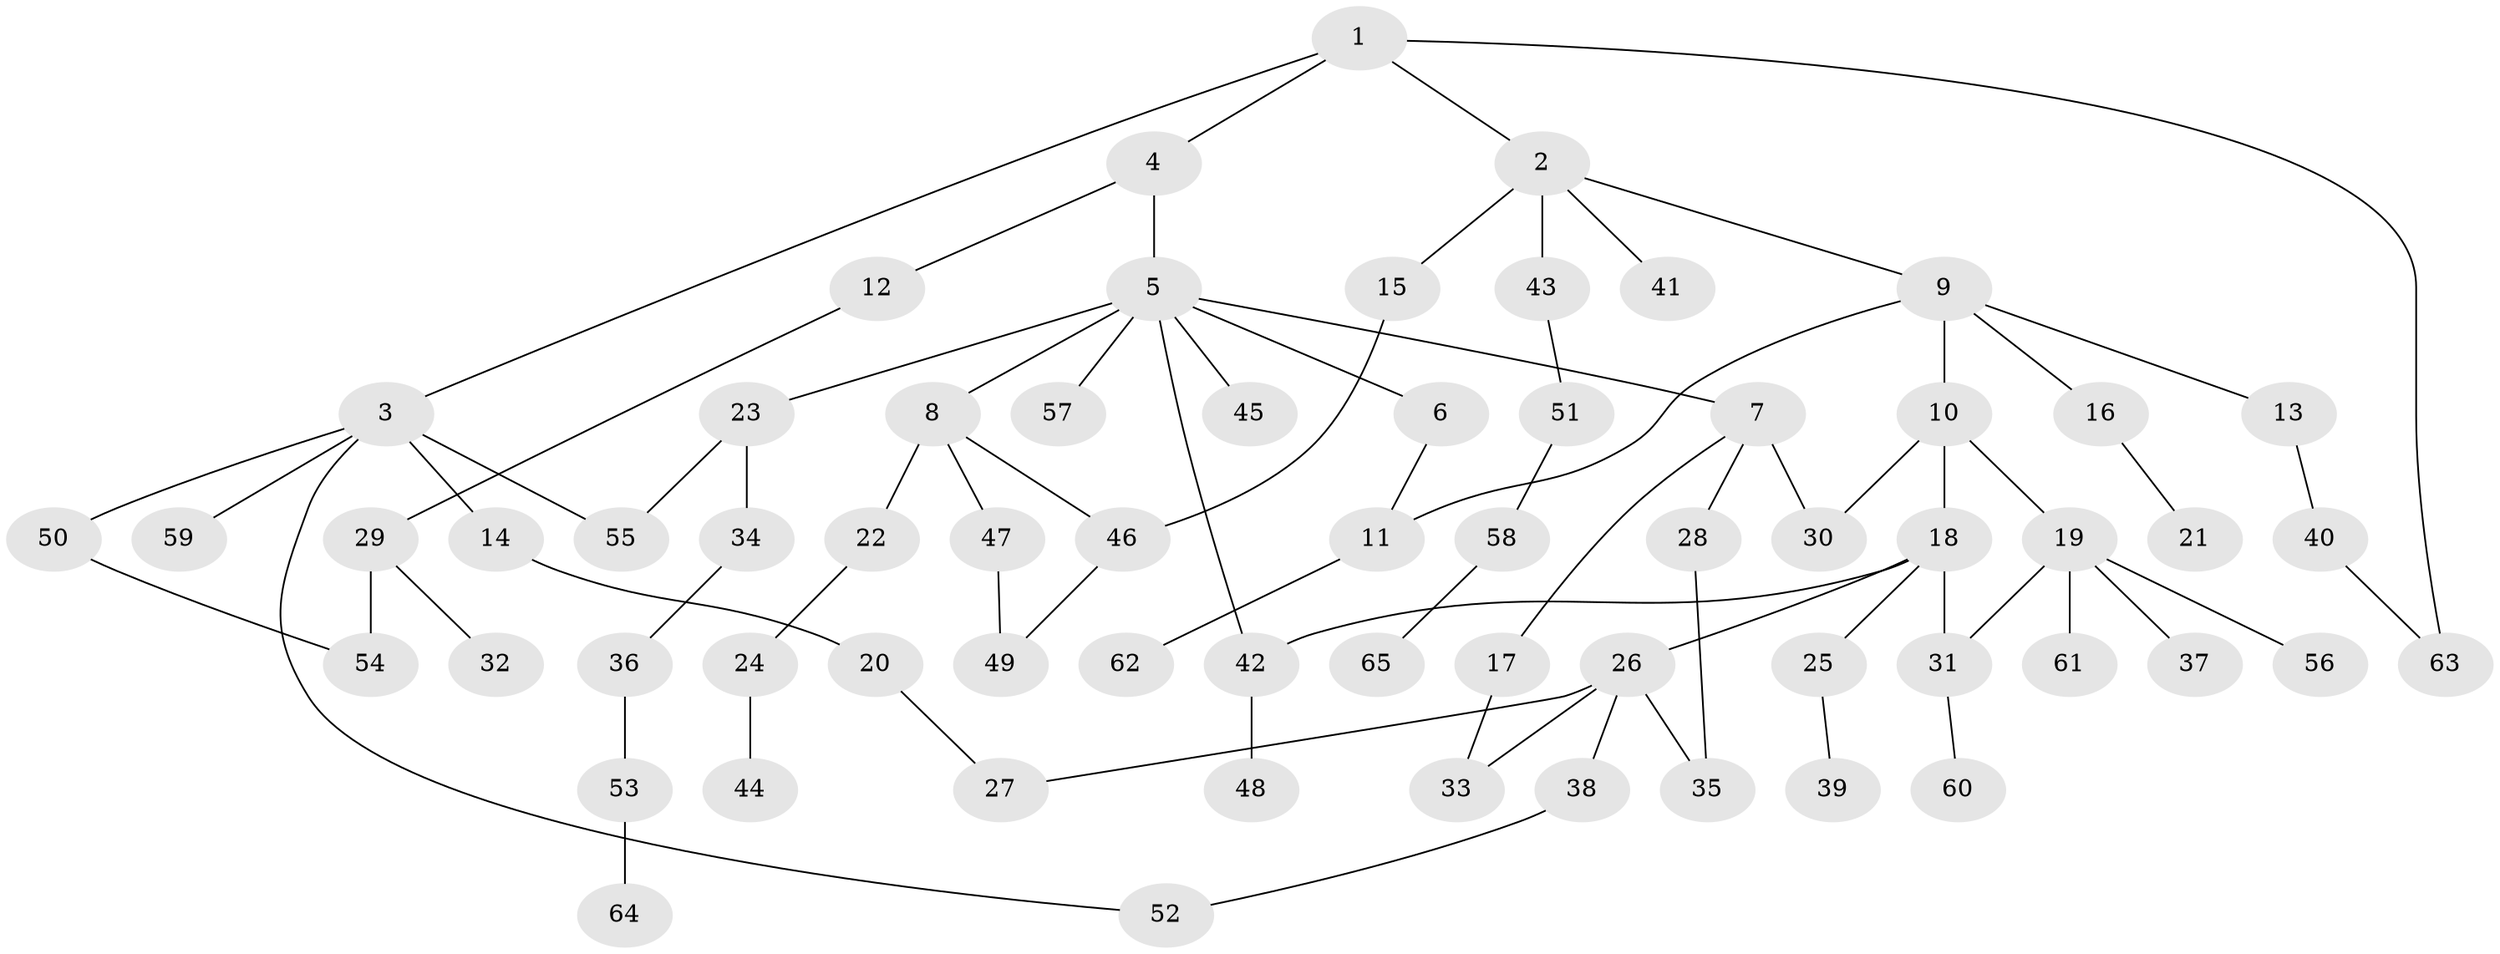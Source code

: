 // coarse degree distribution, {4: 0.10256410256410256, 5: 0.07692307692307693, 3: 0.10256410256410256, 7: 0.02564102564102564, 2: 0.41025641025641024, 8: 0.02564102564102564, 1: 0.2564102564102564}
// Generated by graph-tools (version 1.1) at 2025/23/03/03/25 07:23:32]
// undirected, 65 vertices, 77 edges
graph export_dot {
graph [start="1"]
  node [color=gray90,style=filled];
  1;
  2;
  3;
  4;
  5;
  6;
  7;
  8;
  9;
  10;
  11;
  12;
  13;
  14;
  15;
  16;
  17;
  18;
  19;
  20;
  21;
  22;
  23;
  24;
  25;
  26;
  27;
  28;
  29;
  30;
  31;
  32;
  33;
  34;
  35;
  36;
  37;
  38;
  39;
  40;
  41;
  42;
  43;
  44;
  45;
  46;
  47;
  48;
  49;
  50;
  51;
  52;
  53;
  54;
  55;
  56;
  57;
  58;
  59;
  60;
  61;
  62;
  63;
  64;
  65;
  1 -- 2;
  1 -- 3;
  1 -- 4;
  1 -- 63;
  2 -- 9;
  2 -- 15;
  2 -- 41;
  2 -- 43;
  3 -- 14;
  3 -- 50;
  3 -- 52;
  3 -- 59;
  3 -- 55;
  4 -- 5;
  4 -- 12;
  5 -- 6;
  5 -- 7;
  5 -- 8;
  5 -- 23;
  5 -- 45;
  5 -- 57;
  5 -- 42;
  6 -- 11;
  7 -- 17;
  7 -- 28;
  7 -- 30;
  8 -- 22;
  8 -- 47;
  8 -- 46;
  9 -- 10;
  9 -- 13;
  9 -- 16;
  9 -- 11;
  10 -- 18;
  10 -- 19;
  10 -- 30;
  11 -- 62;
  12 -- 29;
  13 -- 40;
  14 -- 20;
  15 -- 46;
  16 -- 21;
  17 -- 33;
  18 -- 25;
  18 -- 26;
  18 -- 42;
  18 -- 31;
  19 -- 31;
  19 -- 37;
  19 -- 56;
  19 -- 61;
  20 -- 27;
  22 -- 24;
  23 -- 34;
  23 -- 55;
  24 -- 44;
  25 -- 39;
  26 -- 38;
  26 -- 33;
  26 -- 27;
  26 -- 35;
  28 -- 35;
  29 -- 32;
  29 -- 54;
  31 -- 60;
  34 -- 36;
  36 -- 53;
  38 -- 52;
  40 -- 63;
  42 -- 48;
  43 -- 51;
  46 -- 49;
  47 -- 49;
  50 -- 54;
  51 -- 58;
  53 -- 64;
  58 -- 65;
}
